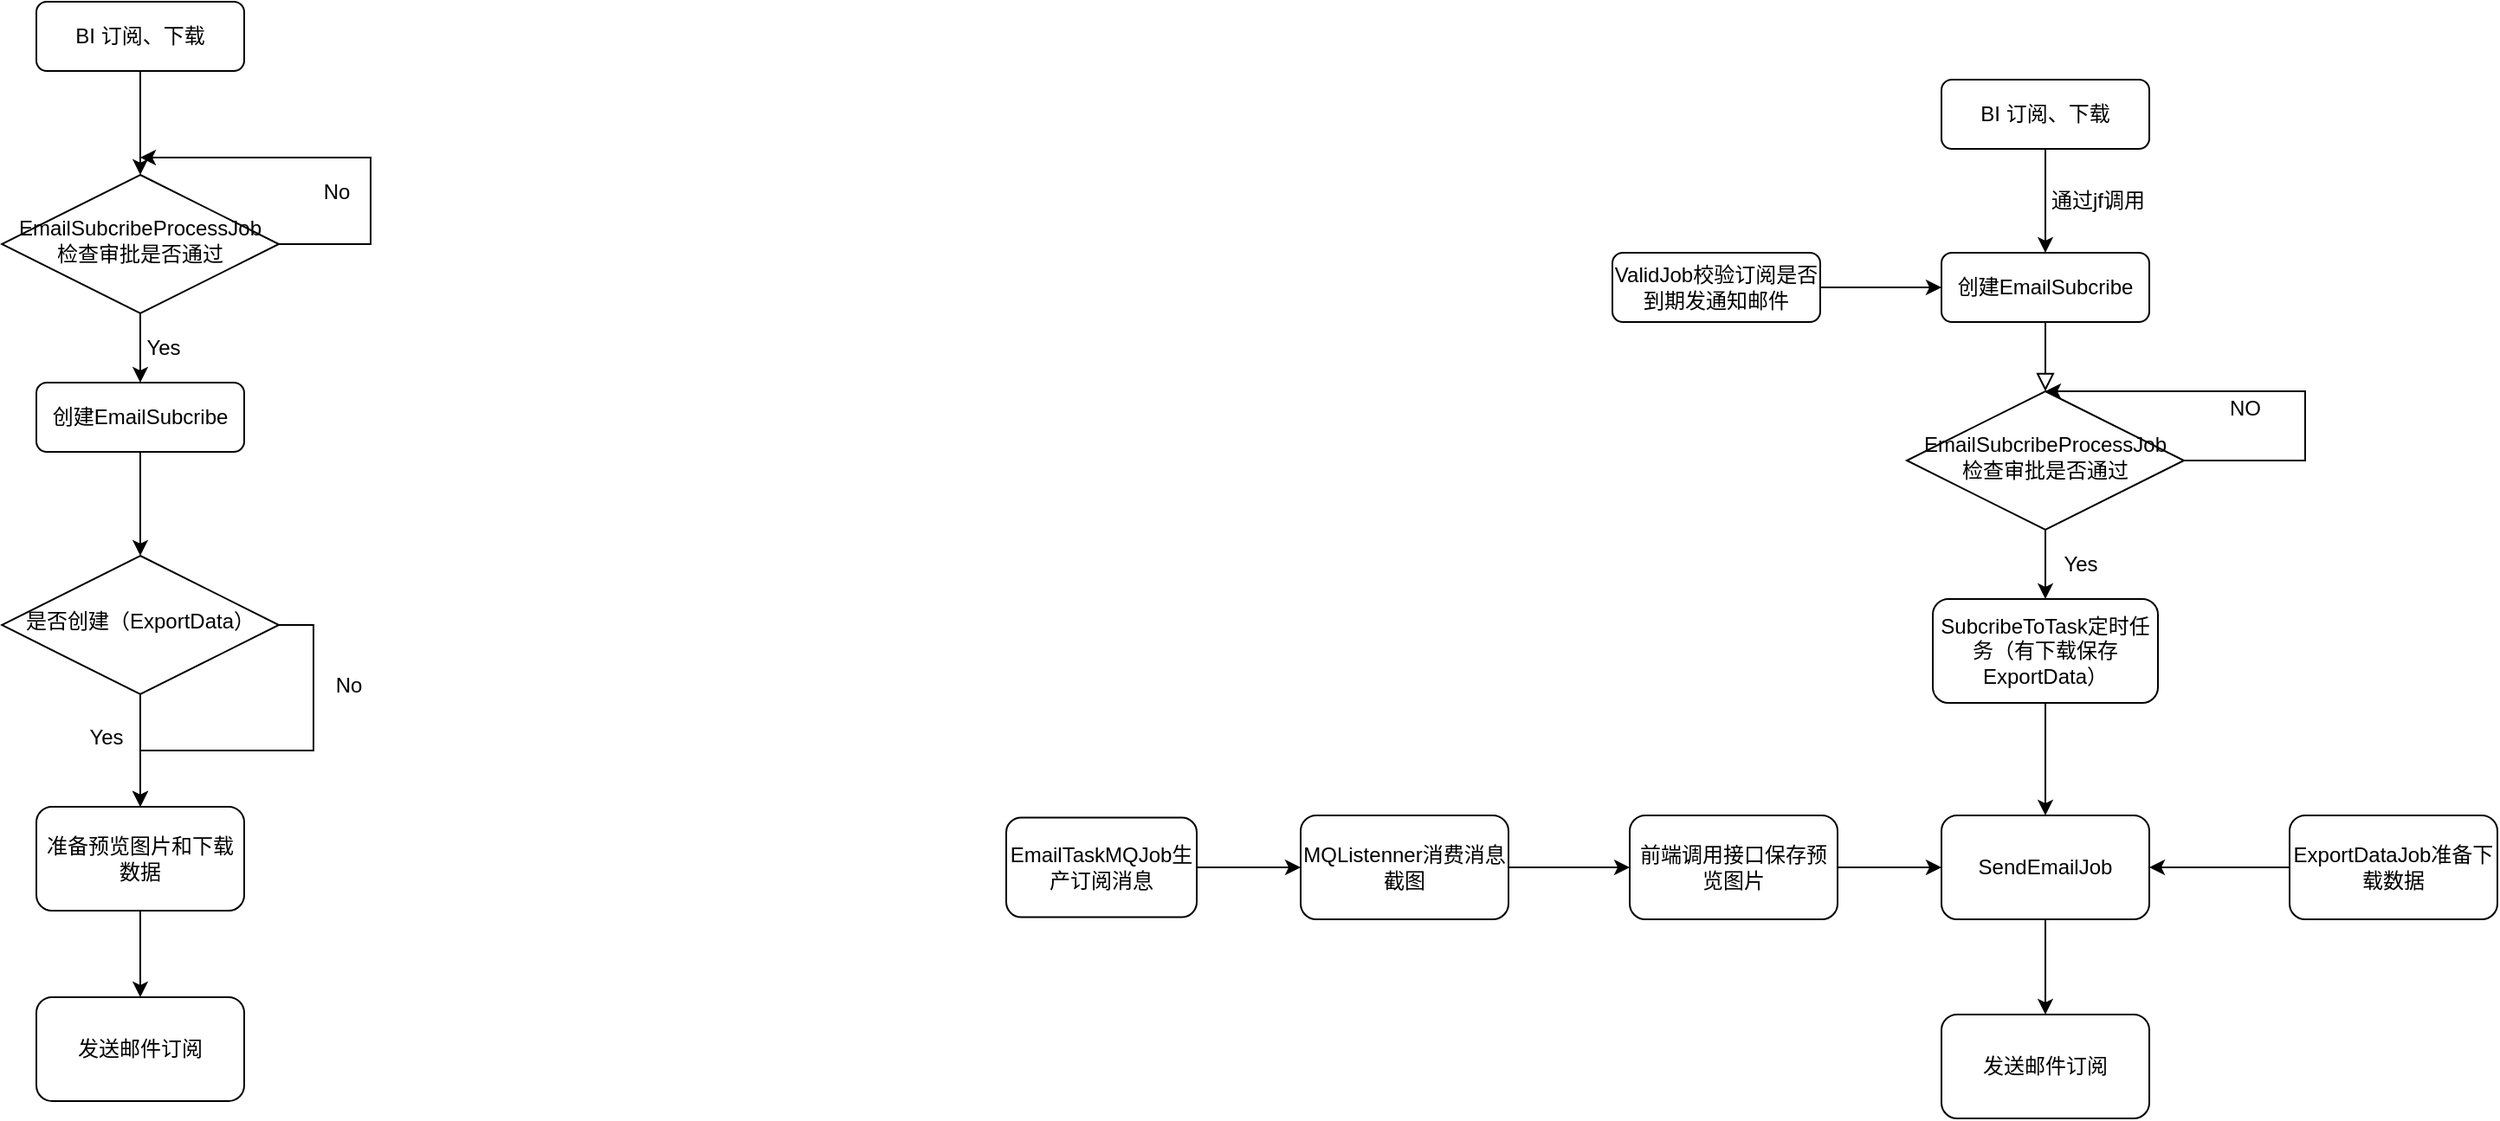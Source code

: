 <mxfile version="14.7.6" type="github">
  <diagram id="C5RBs43oDa-KdzZeNtuy" name="Page-1">
    <mxGraphModel dx="2771" dy="1713" grid="1" gridSize="10" guides="1" tooltips="1" connect="1" arrows="1" fold="1" page="1" pageScale="1" pageWidth="827" pageHeight="1169" math="0" shadow="0">
      <root>
        <mxCell id="WIyWlLk6GJQsqaUBKTNV-0" />
        <mxCell id="WIyWlLk6GJQsqaUBKTNV-1" parent="WIyWlLk6GJQsqaUBKTNV-0" />
        <mxCell id="WIyWlLk6GJQsqaUBKTNV-2" value="" style="rounded=0;html=1;jettySize=auto;orthogonalLoop=1;fontSize=11;endArrow=block;endFill=0;endSize=8;strokeWidth=1;shadow=0;labelBackgroundColor=none;edgeStyle=orthogonalEdgeStyle;" parent="WIyWlLk6GJQsqaUBKTNV-1" source="WIyWlLk6GJQsqaUBKTNV-3" target="WIyWlLk6GJQsqaUBKTNV-10" edge="1">
          <mxGeometry relative="1" as="geometry" />
        </mxCell>
        <mxCell id="WIyWlLk6GJQsqaUBKTNV-3" value="创建EmailSubcribe" style="rounded=1;whiteSpace=wrap;html=1;fontSize=12;glass=0;strokeWidth=1;shadow=0;" parent="WIyWlLk6GJQsqaUBKTNV-1" vertex="1">
          <mxGeometry x="140" y="90" width="120" height="40" as="geometry" />
        </mxCell>
        <mxCell id="6DlBOUvUBX7mdSS2PFpk-38" style="edgeStyle=orthogonalEdgeStyle;rounded=0;orthogonalLoop=1;jettySize=auto;html=1;entryX=0;entryY=0.5;entryDx=0;entryDy=0;" edge="1" parent="WIyWlLk6GJQsqaUBKTNV-1" source="WIyWlLk6GJQsqaUBKTNV-7" target="WIyWlLk6GJQsqaUBKTNV-11">
          <mxGeometry relative="1" as="geometry" />
        </mxCell>
        <mxCell id="WIyWlLk6GJQsqaUBKTNV-7" value="EmailTaskMQJob生产订阅消息" style="rounded=1;whiteSpace=wrap;html=1;fontSize=12;glass=0;strokeWidth=1;shadow=0;" parent="WIyWlLk6GJQsqaUBKTNV-1" vertex="1">
          <mxGeometry x="-400" y="416.25" width="110" height="57.5" as="geometry" />
        </mxCell>
        <mxCell id="6DlBOUvUBX7mdSS2PFpk-15" style="edgeStyle=orthogonalEdgeStyle;rounded=0;orthogonalLoop=1;jettySize=auto;html=1;exitX=0.5;exitY=1;exitDx=0;exitDy=0;entryX=0.5;entryY=0;entryDx=0;entryDy=0;" edge="1" parent="WIyWlLk6GJQsqaUBKTNV-1" source="WIyWlLk6GJQsqaUBKTNV-10" target="6DlBOUvUBX7mdSS2PFpk-8">
          <mxGeometry relative="1" as="geometry" />
        </mxCell>
        <mxCell id="6DlBOUvUBX7mdSS2PFpk-17" style="edgeStyle=orthogonalEdgeStyle;rounded=0;orthogonalLoop=1;jettySize=auto;html=1;exitX=1;exitY=0.5;exitDx=0;exitDy=0;entryX=0.5;entryY=0;entryDx=0;entryDy=0;" edge="1" parent="WIyWlLk6GJQsqaUBKTNV-1" source="WIyWlLk6GJQsqaUBKTNV-10" target="WIyWlLk6GJQsqaUBKTNV-10">
          <mxGeometry relative="1" as="geometry">
            <mxPoint x="210" y="160" as="targetPoint" />
            <Array as="points">
              <mxPoint x="350" y="210" />
              <mxPoint x="350" y="170" />
            </Array>
          </mxGeometry>
        </mxCell>
        <mxCell id="WIyWlLk6GJQsqaUBKTNV-10" value="EmailSubcribeProcessJob&lt;br&gt;检查审批是否通过" style="rhombus;whiteSpace=wrap;html=1;shadow=0;fontFamily=Helvetica;fontSize=12;align=center;strokeWidth=1;spacing=6;spacingTop=-4;" parent="WIyWlLk6GJQsqaUBKTNV-1" vertex="1">
          <mxGeometry x="120" y="170" width="160" height="80" as="geometry" />
        </mxCell>
        <mxCell id="6DlBOUvUBX7mdSS2PFpk-39" style="edgeStyle=orthogonalEdgeStyle;rounded=0;orthogonalLoop=1;jettySize=auto;html=1;entryX=0;entryY=0.5;entryDx=0;entryDy=0;" edge="1" parent="WIyWlLk6GJQsqaUBKTNV-1" source="WIyWlLk6GJQsqaUBKTNV-11" target="6DlBOUvUBX7mdSS2PFpk-25">
          <mxGeometry relative="1" as="geometry" />
        </mxCell>
        <mxCell id="WIyWlLk6GJQsqaUBKTNV-11" value="MQListenner消费消息&lt;br&gt;截图" style="rounded=1;whiteSpace=wrap;html=1;fontSize=12;glass=0;strokeWidth=1;shadow=0;" parent="WIyWlLk6GJQsqaUBKTNV-1" vertex="1">
          <mxGeometry x="-230" y="415" width="120" height="60" as="geometry" />
        </mxCell>
        <mxCell id="6DlBOUvUBX7mdSS2PFpk-5" style="edgeStyle=orthogonalEdgeStyle;rounded=0;orthogonalLoop=1;jettySize=auto;html=1;exitX=0.5;exitY=1;exitDx=0;exitDy=0;entryX=0.5;entryY=0;entryDx=0;entryDy=0;" edge="1" parent="WIyWlLk6GJQsqaUBKTNV-1" source="6DlBOUvUBX7mdSS2PFpk-1" target="WIyWlLk6GJQsqaUBKTNV-3">
          <mxGeometry relative="1" as="geometry" />
        </mxCell>
        <mxCell id="6DlBOUvUBX7mdSS2PFpk-1" value="BI 订阅、下载" style="rounded=1;whiteSpace=wrap;html=1;fontSize=12;glass=0;strokeWidth=1;shadow=0;" vertex="1" parent="WIyWlLk6GJQsqaUBKTNV-1">
          <mxGeometry x="140" y="-10" width="120" height="40" as="geometry" />
        </mxCell>
        <mxCell id="6DlBOUvUBX7mdSS2PFpk-6" value="通过jf调用" style="text;html=1;align=center;verticalAlign=middle;resizable=0;points=[];autosize=1;strokeColor=none;" vertex="1" parent="WIyWlLk6GJQsqaUBKTNV-1">
          <mxGeometry x="195" y="50" width="70" height="20" as="geometry" />
        </mxCell>
        <mxCell id="6DlBOUvUBX7mdSS2PFpk-44" style="edgeStyle=orthogonalEdgeStyle;rounded=0;orthogonalLoop=1;jettySize=auto;html=1;exitX=0.5;exitY=1;exitDx=0;exitDy=0;entryX=0.5;entryY=0;entryDx=0;entryDy=0;" edge="1" parent="WIyWlLk6GJQsqaUBKTNV-1" source="6DlBOUvUBX7mdSS2PFpk-8" target="6DlBOUvUBX7mdSS2PFpk-22">
          <mxGeometry relative="1" as="geometry" />
        </mxCell>
        <mxCell id="6DlBOUvUBX7mdSS2PFpk-8" value="SubcribeToTask定时任务（有下载保存ExportData）" style="rounded=1;whiteSpace=wrap;html=1;fontSize=12;glass=0;strokeWidth=1;shadow=0;" vertex="1" parent="WIyWlLk6GJQsqaUBKTNV-1">
          <mxGeometry x="135" y="290" width="130" height="60" as="geometry" />
        </mxCell>
        <mxCell id="6DlBOUvUBX7mdSS2PFpk-16" value="Yes" style="text;html=1;align=center;verticalAlign=middle;resizable=0;points=[];autosize=1;strokeColor=none;" vertex="1" parent="WIyWlLk6GJQsqaUBKTNV-1">
          <mxGeometry x="205" y="260" width="30" height="20" as="geometry" />
        </mxCell>
        <mxCell id="6DlBOUvUBX7mdSS2PFpk-18" value="NO" style="text;html=1;align=center;verticalAlign=middle;resizable=0;points=[];autosize=1;strokeColor=none;" vertex="1" parent="WIyWlLk6GJQsqaUBKTNV-1">
          <mxGeometry x="300" y="170" width="30" height="20" as="geometry" />
        </mxCell>
        <mxCell id="6DlBOUvUBX7mdSS2PFpk-20" value="发送邮件订阅" style="rounded=1;whiteSpace=wrap;html=1;" vertex="1" parent="WIyWlLk6GJQsqaUBKTNV-1">
          <mxGeometry x="140" y="530" width="120" height="60" as="geometry" />
        </mxCell>
        <mxCell id="6DlBOUvUBX7mdSS2PFpk-47" style="edgeStyle=orthogonalEdgeStyle;rounded=0;orthogonalLoop=1;jettySize=auto;html=1;exitX=0.5;exitY=1;exitDx=0;exitDy=0;" edge="1" parent="WIyWlLk6GJQsqaUBKTNV-1" source="6DlBOUvUBX7mdSS2PFpk-22" target="6DlBOUvUBX7mdSS2PFpk-20">
          <mxGeometry relative="1" as="geometry" />
        </mxCell>
        <mxCell id="6DlBOUvUBX7mdSS2PFpk-22" value="SendEmailJob" style="rounded=1;whiteSpace=wrap;html=1;" vertex="1" parent="WIyWlLk6GJQsqaUBKTNV-1">
          <mxGeometry x="140" y="415" width="120" height="60" as="geometry" />
        </mxCell>
        <mxCell id="6DlBOUvUBX7mdSS2PFpk-46" style="edgeStyle=orthogonalEdgeStyle;rounded=0;orthogonalLoop=1;jettySize=auto;html=1;entryX=1;entryY=0.5;entryDx=0;entryDy=0;" edge="1" parent="WIyWlLk6GJQsqaUBKTNV-1" source="6DlBOUvUBX7mdSS2PFpk-24" target="6DlBOUvUBX7mdSS2PFpk-22">
          <mxGeometry relative="1" as="geometry" />
        </mxCell>
        <mxCell id="6DlBOUvUBX7mdSS2PFpk-24" value="ExportDataJob准备下载数据" style="rounded=1;whiteSpace=wrap;html=1;" vertex="1" parent="WIyWlLk6GJQsqaUBKTNV-1">
          <mxGeometry x="341" y="415" width="120" height="60" as="geometry" />
        </mxCell>
        <mxCell id="6DlBOUvUBX7mdSS2PFpk-45" style="edgeStyle=orthogonalEdgeStyle;rounded=0;orthogonalLoop=1;jettySize=auto;html=1;exitX=1;exitY=0.5;exitDx=0;exitDy=0;entryX=0;entryY=0.5;entryDx=0;entryDy=0;" edge="1" parent="WIyWlLk6GJQsqaUBKTNV-1" source="6DlBOUvUBX7mdSS2PFpk-25" target="6DlBOUvUBX7mdSS2PFpk-22">
          <mxGeometry relative="1" as="geometry" />
        </mxCell>
        <mxCell id="6DlBOUvUBX7mdSS2PFpk-25" value="前端调用接口保存预览图片" style="rounded=1;whiteSpace=wrap;html=1;" vertex="1" parent="WIyWlLk6GJQsqaUBKTNV-1">
          <mxGeometry x="-40" y="415" width="120" height="60" as="geometry" />
        </mxCell>
        <mxCell id="6DlBOUvUBX7mdSS2PFpk-37" style="edgeStyle=orthogonalEdgeStyle;rounded=0;orthogonalLoop=1;jettySize=auto;html=1;entryX=0;entryY=0.5;entryDx=0;entryDy=0;" edge="1" parent="WIyWlLk6GJQsqaUBKTNV-1" source="6DlBOUvUBX7mdSS2PFpk-36" target="WIyWlLk6GJQsqaUBKTNV-3">
          <mxGeometry relative="1" as="geometry" />
        </mxCell>
        <mxCell id="6DlBOUvUBX7mdSS2PFpk-36" value="ValidJob校验订阅是否到期发通知邮件" style="rounded=1;whiteSpace=wrap;html=1;" vertex="1" parent="WIyWlLk6GJQsqaUBKTNV-1">
          <mxGeometry x="-50" y="90" width="120" height="40" as="geometry" />
        </mxCell>
        <mxCell id="6DlBOUvUBX7mdSS2PFpk-51" style="edgeStyle=orthogonalEdgeStyle;rounded=0;orthogonalLoop=1;jettySize=auto;html=1;exitX=0.5;exitY=1;exitDx=0;exitDy=0;" edge="1" parent="WIyWlLk6GJQsqaUBKTNV-1" source="6DlBOUvUBX7mdSS2PFpk-48" target="6DlBOUvUBX7mdSS2PFpk-50">
          <mxGeometry relative="1" as="geometry" />
        </mxCell>
        <mxCell id="6DlBOUvUBX7mdSS2PFpk-48" value="BI 订阅、下载" style="rounded=1;whiteSpace=wrap;html=1;fontSize=12;glass=0;strokeWidth=1;shadow=0;" vertex="1" parent="WIyWlLk6GJQsqaUBKTNV-1">
          <mxGeometry x="-960" y="-55" width="120" height="40" as="geometry" />
        </mxCell>
        <mxCell id="6DlBOUvUBX7mdSS2PFpk-54" style="edgeStyle=orthogonalEdgeStyle;rounded=0;orthogonalLoop=1;jettySize=auto;html=1;exitX=0.5;exitY=1;exitDx=0;exitDy=0;entryX=0.5;entryY=0;entryDx=0;entryDy=0;" edge="1" parent="WIyWlLk6GJQsqaUBKTNV-1" source="6DlBOUvUBX7mdSS2PFpk-49" target="6DlBOUvUBX7mdSS2PFpk-53">
          <mxGeometry relative="1" as="geometry" />
        </mxCell>
        <mxCell id="6DlBOUvUBX7mdSS2PFpk-49" value="创建EmailSubcribe" style="rounded=1;whiteSpace=wrap;html=1;fontSize=12;glass=0;strokeWidth=1;shadow=0;" vertex="1" parent="WIyWlLk6GJQsqaUBKTNV-1">
          <mxGeometry x="-960" y="165" width="120" height="40" as="geometry" />
        </mxCell>
        <mxCell id="6DlBOUvUBX7mdSS2PFpk-52" style="edgeStyle=orthogonalEdgeStyle;rounded=0;orthogonalLoop=1;jettySize=auto;html=1;exitX=0.5;exitY=1;exitDx=0;exitDy=0;entryX=0.5;entryY=0;entryDx=0;entryDy=0;" edge="1" parent="WIyWlLk6GJQsqaUBKTNV-1" source="6DlBOUvUBX7mdSS2PFpk-50" target="6DlBOUvUBX7mdSS2PFpk-49">
          <mxGeometry relative="1" as="geometry" />
        </mxCell>
        <mxCell id="6DlBOUvUBX7mdSS2PFpk-62" style="edgeStyle=orthogonalEdgeStyle;rounded=0;orthogonalLoop=1;jettySize=auto;html=1;exitX=1;exitY=0.5;exitDx=0;exitDy=0;" edge="1" parent="WIyWlLk6GJQsqaUBKTNV-1" source="6DlBOUvUBX7mdSS2PFpk-50">
          <mxGeometry relative="1" as="geometry">
            <mxPoint x="-900" y="35" as="targetPoint" />
            <Array as="points">
              <mxPoint x="-767" y="85" />
              <mxPoint x="-767" y="35" />
            </Array>
          </mxGeometry>
        </mxCell>
        <mxCell id="6DlBOUvUBX7mdSS2PFpk-50" value="EmailSubcribeProcessJob&lt;br&gt;检查审批是否通过" style="rhombus;whiteSpace=wrap;html=1;shadow=0;fontFamily=Helvetica;fontSize=12;align=center;strokeWidth=1;spacing=6;spacingTop=-4;" vertex="1" parent="WIyWlLk6GJQsqaUBKTNV-1">
          <mxGeometry x="-980" y="45" width="160" height="80" as="geometry" />
        </mxCell>
        <mxCell id="6DlBOUvUBX7mdSS2PFpk-59" style="edgeStyle=orthogonalEdgeStyle;rounded=0;orthogonalLoop=1;jettySize=auto;html=1;entryX=0.5;entryY=0;entryDx=0;entryDy=0;" edge="1" parent="WIyWlLk6GJQsqaUBKTNV-1" source="6DlBOUvUBX7mdSS2PFpk-53" target="6DlBOUvUBX7mdSS2PFpk-55">
          <mxGeometry relative="1" as="geometry" />
        </mxCell>
        <mxCell id="6DlBOUvUBX7mdSS2PFpk-69" style="edgeStyle=orthogonalEdgeStyle;rounded=0;orthogonalLoop=1;jettySize=auto;html=1;exitX=1;exitY=0.5;exitDx=0;exitDy=0;entryX=0.5;entryY=0;entryDx=0;entryDy=0;" edge="1" parent="WIyWlLk6GJQsqaUBKTNV-1" source="6DlBOUvUBX7mdSS2PFpk-53" target="6DlBOUvUBX7mdSS2PFpk-55">
          <mxGeometry relative="1" as="geometry" />
        </mxCell>
        <mxCell id="6DlBOUvUBX7mdSS2PFpk-53" value="是否创建（ExportData）" style="rhombus;whiteSpace=wrap;html=1;shadow=0;fontFamily=Helvetica;fontSize=12;align=center;strokeWidth=1;spacing=6;spacingTop=-4;" vertex="1" parent="WIyWlLk6GJQsqaUBKTNV-1">
          <mxGeometry x="-980" y="265" width="160" height="80" as="geometry" />
        </mxCell>
        <mxCell id="6DlBOUvUBX7mdSS2PFpk-58" style="edgeStyle=orthogonalEdgeStyle;rounded=0;orthogonalLoop=1;jettySize=auto;html=1;entryX=0.5;entryY=0;entryDx=0;entryDy=0;" edge="1" parent="WIyWlLk6GJQsqaUBKTNV-1" source="6DlBOUvUBX7mdSS2PFpk-55" target="6DlBOUvUBX7mdSS2PFpk-57">
          <mxGeometry relative="1" as="geometry" />
        </mxCell>
        <mxCell id="6DlBOUvUBX7mdSS2PFpk-55" value="准备预览图片和下载数据" style="rounded=1;whiteSpace=wrap;html=1;" vertex="1" parent="WIyWlLk6GJQsqaUBKTNV-1">
          <mxGeometry x="-960" y="410" width="120" height="60" as="geometry" />
        </mxCell>
        <mxCell id="6DlBOUvUBX7mdSS2PFpk-57" value="发送邮件订阅" style="rounded=1;whiteSpace=wrap;html=1;" vertex="1" parent="WIyWlLk6GJQsqaUBKTNV-1">
          <mxGeometry x="-960" y="520" width="120" height="60" as="geometry" />
        </mxCell>
        <mxCell id="6DlBOUvUBX7mdSS2PFpk-60" value="Yes" style="text;html=1;align=center;verticalAlign=middle;resizable=0;points=[];autosize=1;strokeColor=none;" vertex="1" parent="WIyWlLk6GJQsqaUBKTNV-1">
          <mxGeometry x="-902" y="135" width="30" height="20" as="geometry" />
        </mxCell>
        <mxCell id="6DlBOUvUBX7mdSS2PFpk-63" value="No" style="text;html=1;align=center;verticalAlign=middle;resizable=0;points=[];autosize=1;strokeColor=none;" vertex="1" parent="WIyWlLk6GJQsqaUBKTNV-1">
          <mxGeometry x="-802" y="45" width="30" height="20" as="geometry" />
        </mxCell>
        <mxCell id="6DlBOUvUBX7mdSS2PFpk-70" value="Yes" style="text;html=1;align=center;verticalAlign=middle;resizable=0;points=[];autosize=1;strokeColor=none;" vertex="1" parent="WIyWlLk6GJQsqaUBKTNV-1">
          <mxGeometry x="-935" y="360" width="30" height="20" as="geometry" />
        </mxCell>
        <mxCell id="6DlBOUvUBX7mdSS2PFpk-71" value="No" style="text;html=1;align=center;verticalAlign=middle;resizable=0;points=[];autosize=1;strokeColor=none;" vertex="1" parent="WIyWlLk6GJQsqaUBKTNV-1">
          <mxGeometry x="-795" y="330" width="30" height="20" as="geometry" />
        </mxCell>
      </root>
    </mxGraphModel>
  </diagram>
</mxfile>
